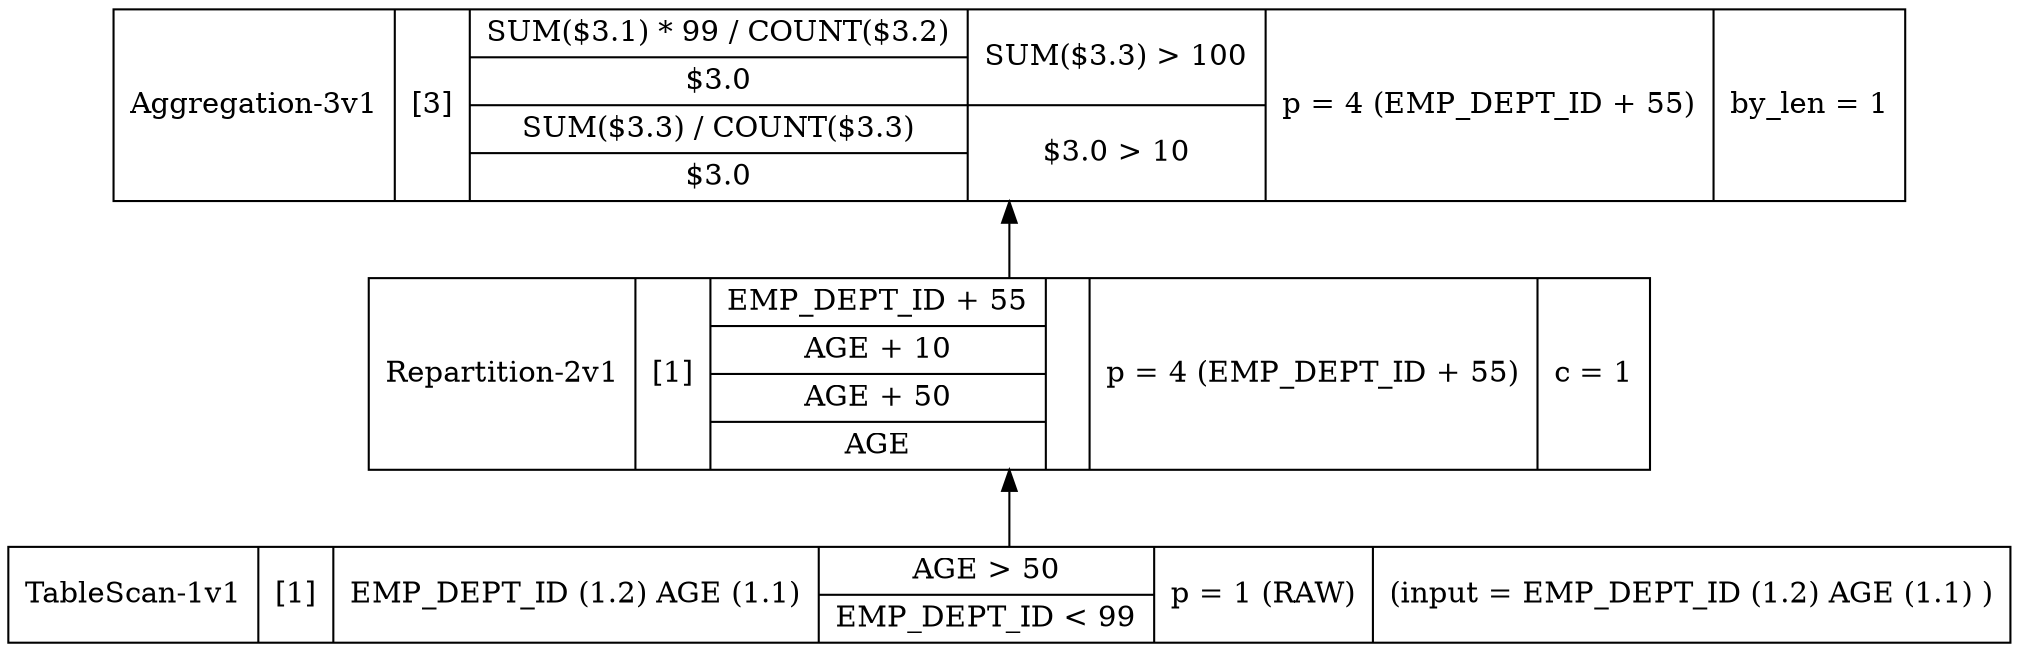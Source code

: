 digraph example1 {
    node [shape=record];
    rankdir=BT;
    nodesep=0.5;
    ordering="in";
    lopkeyLOPKey2v1 -> lopkeyLOPKey3v1;
    lopkeyLOPKey1v1 -> lopkeyLOPKey2v1;
    lopkeyLOPKey1v1[label="TableScan-1v1|[1]|EMP_DEPT_ID (1.2) AGE (1.1) |{AGE \> 50|EMP_DEPT_ID \< 99}|p = 1 (RAW)|(input = EMP_DEPT_ID (1.2) AGE (1.1) )"];
    lopkeyLOPKey2v1[label="Repartition-2v1|[1]|{EMP_DEPT_ID + 55|AGE + 10|AGE + 50|AGE}|{}|p = 4 (EMP_DEPT_ID + 55)|c = 1"];
    lopkeyLOPKey3v1[label="Aggregation-3v1|[3]|{SUM($3.1) * 99 / COUNT($3.2)|$3.0|SUM($3.3) / COUNT($3.3)|$3.0}|{SUM($3.3) \> 100|$3.0 \> 10}|p = 4 (EMP_DEPT_ID + 55)|by_len = 1"];
}
